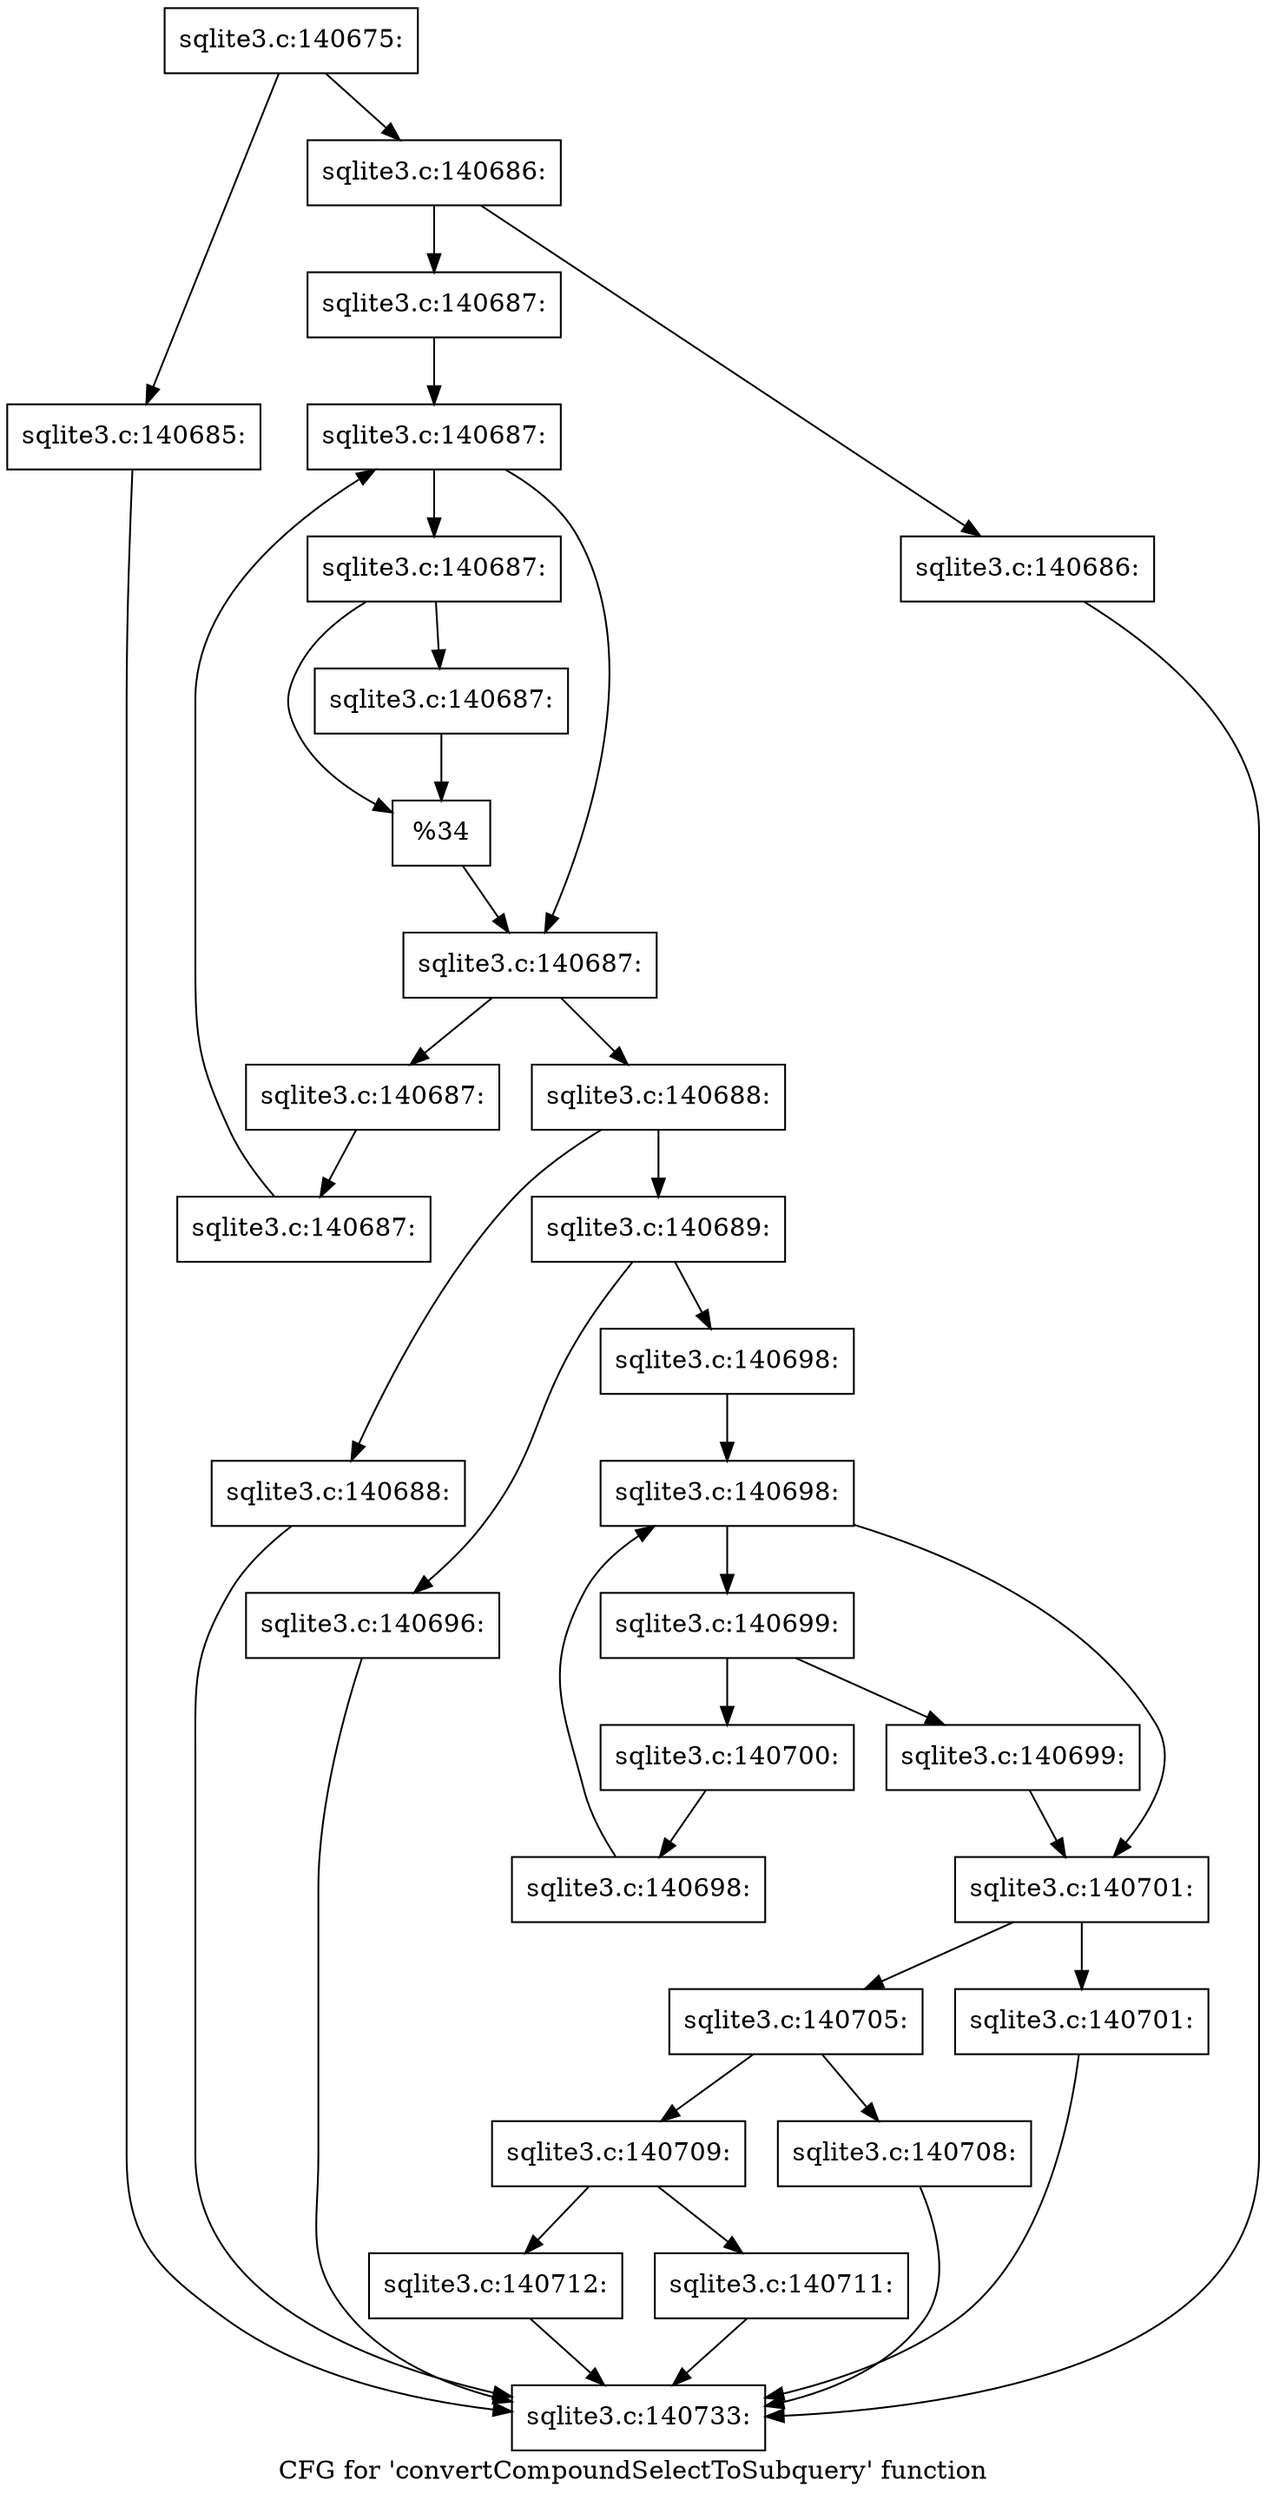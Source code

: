 digraph "CFG for 'convertCompoundSelectToSubquery' function" {
	label="CFG for 'convertCompoundSelectToSubquery' function";

	Node0x55c0f8f1d420 [shape=record,label="{sqlite3.c:140675:}"];
	Node0x55c0f8f1d420 -> Node0x55c0f8f20920;
	Node0x55c0f8f1d420 -> Node0x55c0f8f20970;
	Node0x55c0f8f20920 [shape=record,label="{sqlite3.c:140685:}"];
	Node0x55c0f8f20920 -> Node0x55c0f8f1e550;
	Node0x55c0f8f20970 [shape=record,label="{sqlite3.c:140686:}"];
	Node0x55c0f8f20970 -> Node0x55c0f8f20f90;
	Node0x55c0f8f20970 -> Node0x55c0f8f20fe0;
	Node0x55c0f8f20f90 [shape=record,label="{sqlite3.c:140686:}"];
	Node0x55c0f8f20f90 -> Node0x55c0f8f1e550;
	Node0x55c0f8f20fe0 [shape=record,label="{sqlite3.c:140687:}"];
	Node0x55c0f8f20fe0 -> Node0x55c0f8f217b0;
	Node0x55c0f8f217b0 [shape=record,label="{sqlite3.c:140687:}"];
	Node0x55c0f8f217b0 -> Node0x55c0f8f21aa0;
	Node0x55c0f8f217b0 -> Node0x55c0f8f21a50;
	Node0x55c0f8f21aa0 [shape=record,label="{sqlite3.c:140687:}"];
	Node0x55c0f8f21aa0 -> Node0x55c0f8f21de0;
	Node0x55c0f8f21aa0 -> Node0x55c0f8f21e30;
	Node0x55c0f8f21e30 [shape=record,label="{sqlite3.c:140687:}"];
	Node0x55c0f8f21e30 -> Node0x55c0f8f21de0;
	Node0x55c0f8f21de0 [shape=record,label="{%34}"];
	Node0x55c0f8f21de0 -> Node0x55c0f8f21a50;
	Node0x55c0f8f21a50 [shape=record,label="{sqlite3.c:140687:}"];
	Node0x55c0f8f21a50 -> Node0x55c0f8f219d0;
	Node0x55c0f8f21a50 -> Node0x55c0f8f21590;
	Node0x55c0f8f219d0 [shape=record,label="{sqlite3.c:140687:}"];
	Node0x55c0f8f219d0 -> Node0x55c0f8f21940;
	Node0x55c0f8f21940 [shape=record,label="{sqlite3.c:140687:}"];
	Node0x55c0f8f21940 -> Node0x55c0f8f217b0;
	Node0x55c0f8f21590 [shape=record,label="{sqlite3.c:140688:}"];
	Node0x55c0f8f21590 -> Node0x55c0f8f22f10;
	Node0x55c0f8f21590 -> Node0x55c0f8f22f60;
	Node0x55c0f8f22f10 [shape=record,label="{sqlite3.c:140688:}"];
	Node0x55c0f8f22f10 -> Node0x55c0f8f1e550;
	Node0x55c0f8f22f60 [shape=record,label="{sqlite3.c:140689:}"];
	Node0x55c0f8f22f60 -> Node0x55c0f8f23850;
	Node0x55c0f8f22f60 -> Node0x55c0f8f238a0;
	Node0x55c0f8f23850 [shape=record,label="{sqlite3.c:140696:}"];
	Node0x55c0f8f23850 -> Node0x55c0f8f1e550;
	Node0x55c0f8f238a0 [shape=record,label="{sqlite3.c:140698:}"];
	Node0x55c0f8f238a0 -> Node0x55c0f8f24620;
	Node0x55c0f8f24620 [shape=record,label="{sqlite3.c:140698:}"];
	Node0x55c0f8f24620 -> Node0x55c0f8f24840;
	Node0x55c0f8f24620 -> Node0x55c0f8f24050;
	Node0x55c0f8f24840 [shape=record,label="{sqlite3.c:140699:}"];
	Node0x55c0f8f24840 -> Node0x55c0f8f24c50;
	Node0x55c0f8f24840 -> Node0x55c0f8f24ca0;
	Node0x55c0f8f24c50 [shape=record,label="{sqlite3.c:140699:}"];
	Node0x55c0f8f24c50 -> Node0x55c0f8f24050;
	Node0x55c0f8f24ca0 [shape=record,label="{sqlite3.c:140700:}"];
	Node0x55c0f8f24ca0 -> Node0x55c0f8f247b0;
	Node0x55c0f8f247b0 [shape=record,label="{sqlite3.c:140698:}"];
	Node0x55c0f8f247b0 -> Node0x55c0f8f24620;
	Node0x55c0f8f24050 [shape=record,label="{sqlite3.c:140701:}"];
	Node0x55c0f8f24050 -> Node0x55c0f8f258d0;
	Node0x55c0f8f24050 -> Node0x55c0f8f25920;
	Node0x55c0f8f258d0 [shape=record,label="{sqlite3.c:140701:}"];
	Node0x55c0f8f258d0 -> Node0x55c0f8f1e550;
	Node0x55c0f8f25920 [shape=record,label="{sqlite3.c:140705:}"];
	Node0x55c0f8f25920 -> Node0x55c0f8f26670;
	Node0x55c0f8f25920 -> Node0x55c0f8f266c0;
	Node0x55c0f8f26670 [shape=record,label="{sqlite3.c:140708:}"];
	Node0x55c0f8f26670 -> Node0x55c0f8f1e550;
	Node0x55c0f8f266c0 [shape=record,label="{sqlite3.c:140709:}"];
	Node0x55c0f8f266c0 -> Node0x55c0f8f27000;
	Node0x55c0f8f266c0 -> Node0x55c0f8f272e0;
	Node0x55c0f8f27000 [shape=record,label="{sqlite3.c:140711:}"];
	Node0x55c0f8f27000 -> Node0x55c0f8f1e550;
	Node0x55c0f8f272e0 [shape=record,label="{sqlite3.c:140712:}"];
	Node0x55c0f8f272e0 -> Node0x55c0f8f1e550;
	Node0x55c0f8f1e550 [shape=record,label="{sqlite3.c:140733:}"];
}
